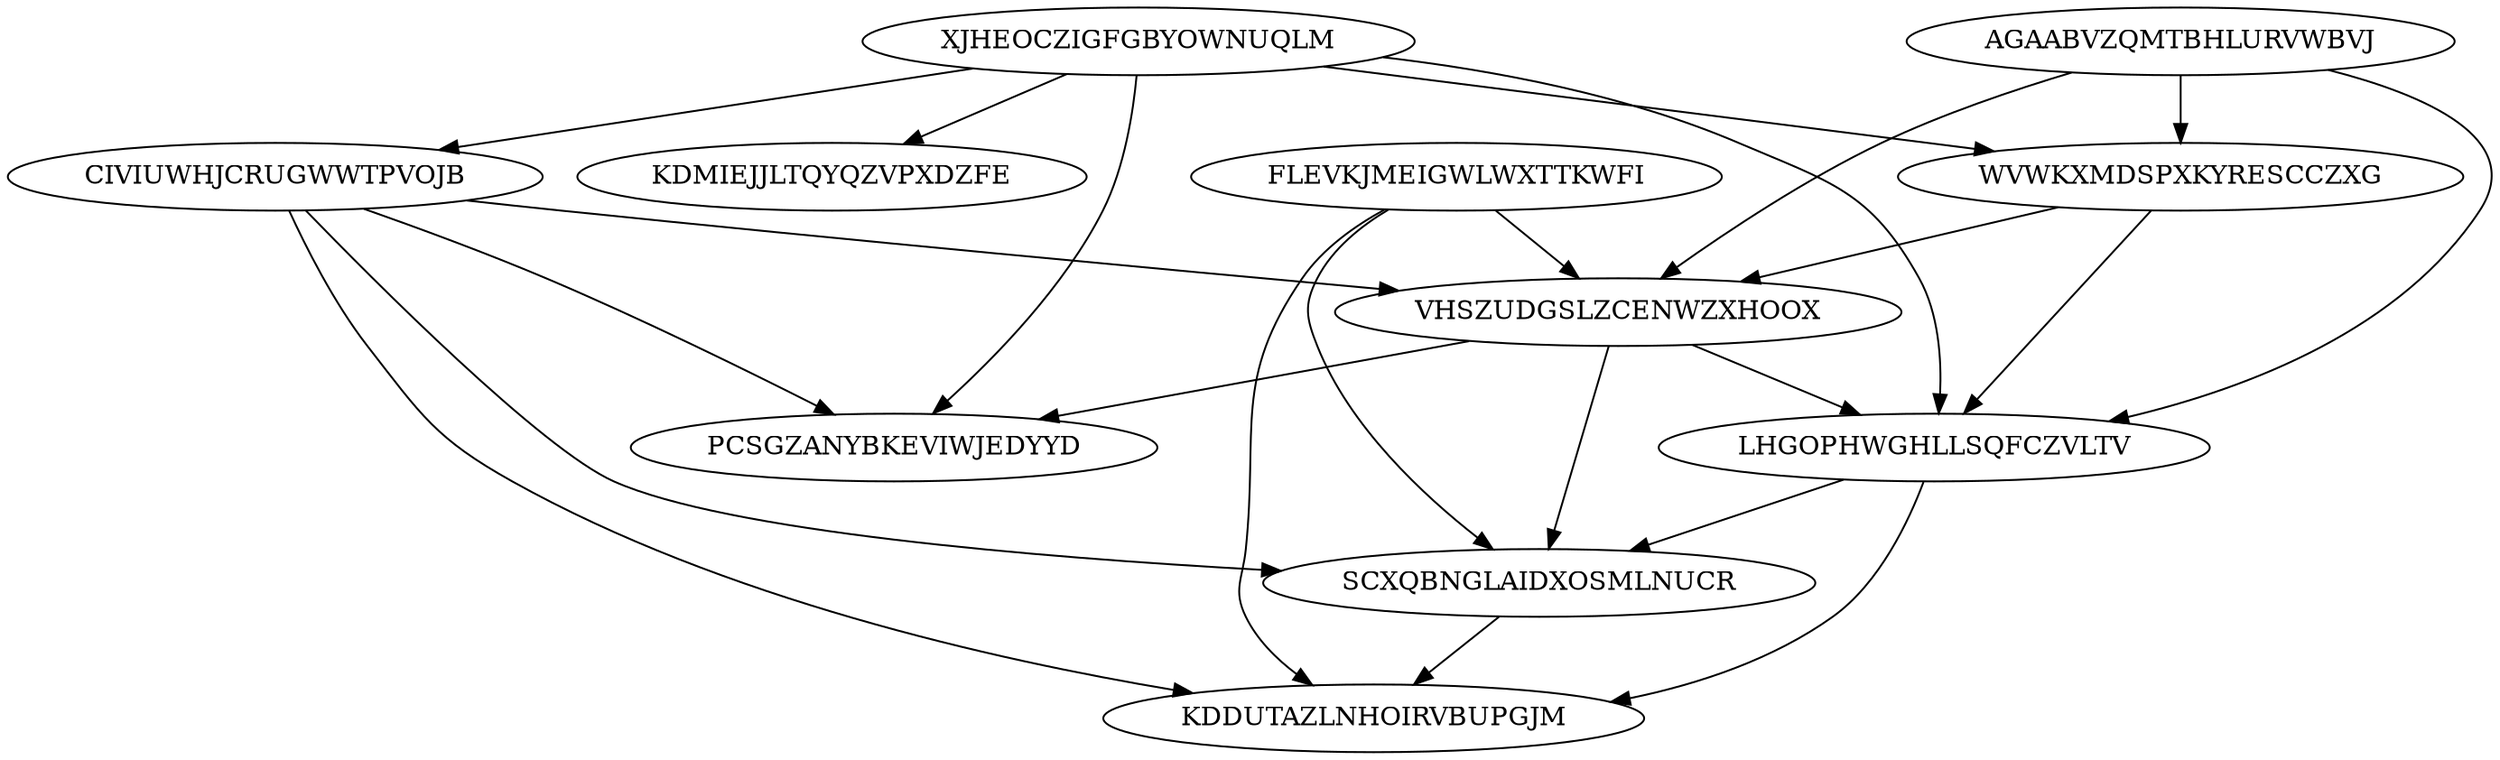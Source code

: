 digraph "N11M23" {
	XJHEOCZIGFGBYOWNUQLM			[Weight=20, Start=0, Processor=1];
	AGAABVZQMTBHLURVWBVJ			[Weight=13, Start=0, Processor=2];
	CIVIUWHJCRUGWWTPVOJB			[Weight=15, Start=20, Processor=1];
	FLEVKJMEIGWLWXTTKWFI			[Weight=16, Start=13, Processor=2];
	WVWKXMDSPXKYRESCCZXG			[Weight=12, Start=35, Processor=1];
	KDMIEJJLTQYQZVPXDZFE			[Weight=18, Start=35, Processor=2];
	VHSZUDGSLZCENWZXHOOX			[Weight=17, Start=47, Processor=1];
	PCSGZANYBKEVIWJEDYYD			[Weight=20, Start=75, Processor=2];
	LHGOPHWGHLLSQFCZVLTV			[Weight=14, Start=64, Processor=1];
	SCXQBNGLAIDXOSMLNUCR			[Weight=10, Start=78, Processor=1];
	KDDUTAZLNHOIRVBUPGJM			[Weight=17, Start=88, Processor=1];
	VHSZUDGSLZCENWZXHOOX -> SCXQBNGLAIDXOSMLNUCR		[Weight=18];
	CIVIUWHJCRUGWWTPVOJB -> PCSGZANYBKEVIWJEDYYD		[Weight=11];
	AGAABVZQMTBHLURVWBVJ -> LHGOPHWGHLLSQFCZVLTV		[Weight=19];
	XJHEOCZIGFGBYOWNUQLM -> LHGOPHWGHLLSQFCZVLTV		[Weight=14];
	LHGOPHWGHLLSQFCZVLTV -> SCXQBNGLAIDXOSMLNUCR		[Weight=13];
	FLEVKJMEIGWLWXTTKWFI -> SCXQBNGLAIDXOSMLNUCR		[Weight=11];
	WVWKXMDSPXKYRESCCZXG -> LHGOPHWGHLLSQFCZVLTV		[Weight=14];
	AGAABVZQMTBHLURVWBVJ -> WVWKXMDSPXKYRESCCZXG		[Weight=17];
	CIVIUWHJCRUGWWTPVOJB -> SCXQBNGLAIDXOSMLNUCR		[Weight=15];
	XJHEOCZIGFGBYOWNUQLM -> PCSGZANYBKEVIWJEDYYD		[Weight=17];
	CIVIUWHJCRUGWWTPVOJB -> VHSZUDGSLZCENWZXHOOX		[Weight=13];
	LHGOPHWGHLLSQFCZVLTV -> KDDUTAZLNHOIRVBUPGJM		[Weight=12];
	SCXQBNGLAIDXOSMLNUCR -> KDDUTAZLNHOIRVBUPGJM		[Weight=11];
	CIVIUWHJCRUGWWTPVOJB -> KDDUTAZLNHOIRVBUPGJM		[Weight=11];
	XJHEOCZIGFGBYOWNUQLM -> KDMIEJJLTQYQZVPXDZFE		[Weight=15];
	XJHEOCZIGFGBYOWNUQLM -> CIVIUWHJCRUGWWTPVOJB		[Weight=13];
	VHSZUDGSLZCENWZXHOOX -> PCSGZANYBKEVIWJEDYYD		[Weight=11];
	XJHEOCZIGFGBYOWNUQLM -> WVWKXMDSPXKYRESCCZXG		[Weight=11];
	AGAABVZQMTBHLURVWBVJ -> VHSZUDGSLZCENWZXHOOX		[Weight=16];
	VHSZUDGSLZCENWZXHOOX -> LHGOPHWGHLLSQFCZVLTV		[Weight=14];
	FLEVKJMEIGWLWXTTKWFI -> VHSZUDGSLZCENWZXHOOX		[Weight=17];
	WVWKXMDSPXKYRESCCZXG -> VHSZUDGSLZCENWZXHOOX		[Weight=16];
	FLEVKJMEIGWLWXTTKWFI -> KDDUTAZLNHOIRVBUPGJM		[Weight=14];
}
